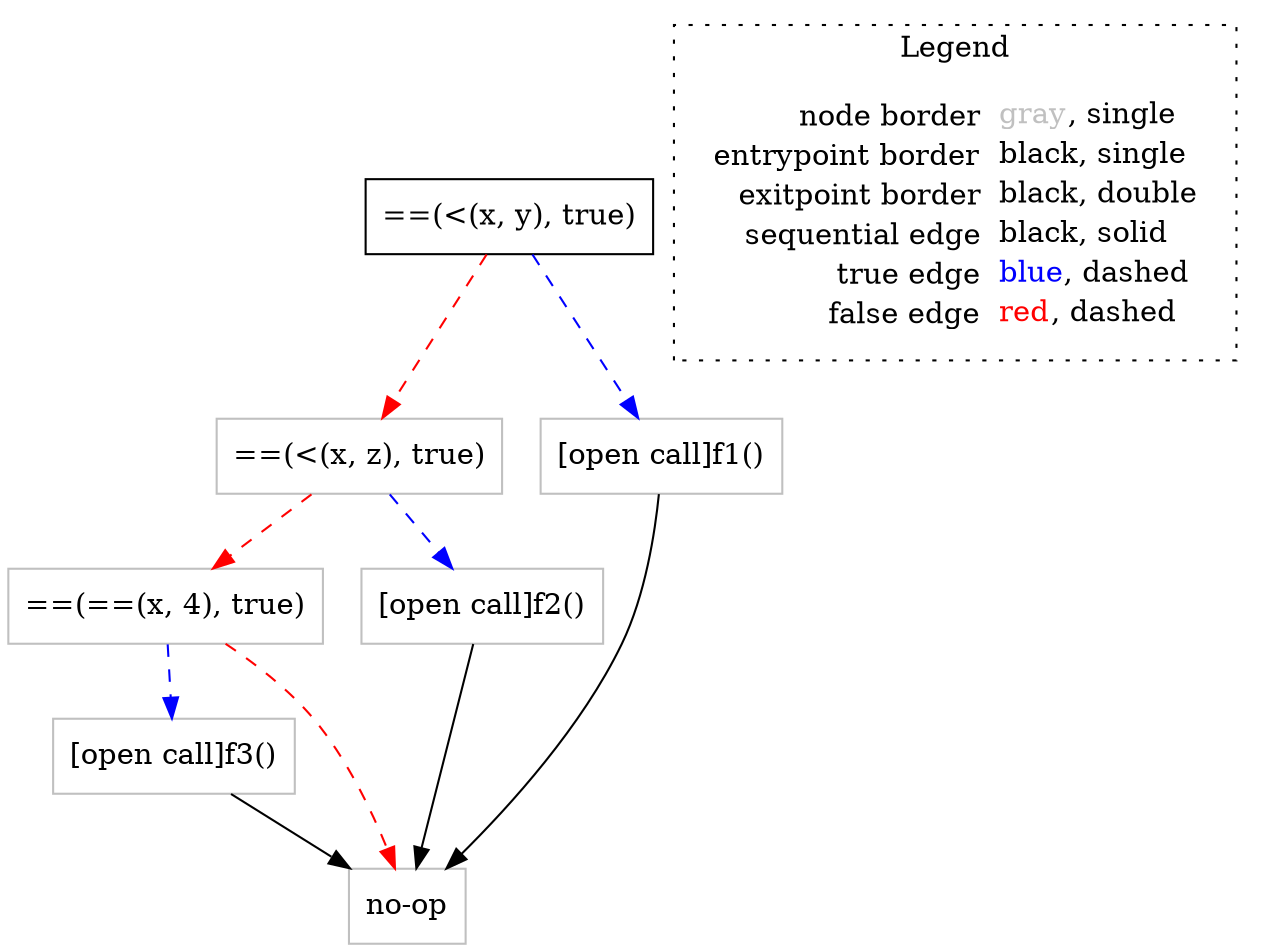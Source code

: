 digraph {
	"node0" [shape="rect",color="black",label=<==(&lt;(x, y), true)>];
	"node1" [shape="rect",color="gray",label=<==(&lt;(x, z), true)>];
	"node2" [shape="rect",color="gray",label=<==(==(x, 4), true)>];
	"node3" [shape="rect",color="gray",label=<[open call]f3()>];
	"node4" [shape="rect",color="gray",label=<no-op>];
	"node5" [shape="rect",color="gray",label=<[open call]f2()>];
	"node6" [shape="rect",color="gray",label=<[open call]f1()>];
	"node1" -> "node2" [color="red",style="dashed"];
	"node1" -> "node5" [color="blue",style="dashed"];
	"node2" -> "node3" [color="blue",style="dashed"];
	"node2" -> "node4" [color="red",style="dashed"];
	"node0" -> "node1" [color="red",style="dashed"];
	"node0" -> "node6" [color="blue",style="dashed"];
	"node3" -> "node4" [color="black"];
	"node5" -> "node4" [color="black"];
	"node6" -> "node4" [color="black"];
subgraph cluster_legend {
	label="Legend";
	style=dotted;
	node [shape=plaintext];
	"legend" [label=<<table border="0" cellpadding="2" cellspacing="0" cellborder="0"><tr><td align="right">node border&nbsp;</td><td align="left"><font color="gray">gray</font>, single</td></tr><tr><td align="right">entrypoint border&nbsp;</td><td align="left"><font color="black">black</font>, single</td></tr><tr><td align="right">exitpoint border&nbsp;</td><td align="left"><font color="black">black</font>, double</td></tr><tr><td align="right">sequential edge&nbsp;</td><td align="left"><font color="black">black</font>, solid</td></tr><tr><td align="right">true edge&nbsp;</td><td align="left"><font color="blue">blue</font>, dashed</td></tr><tr><td align="right">false edge&nbsp;</td><td align="left"><font color="red">red</font>, dashed</td></tr></table>>];
}

}
